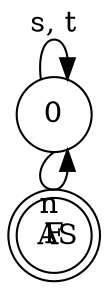 digraph DFA {
    rankdir = LR;
    node [shape = circle;];
    F [shape = doublecircle;];
    
    0 -> 0 [label = "s, t";];
    0 -> 0 [label = "n \n AS"; tailport = s;];
}